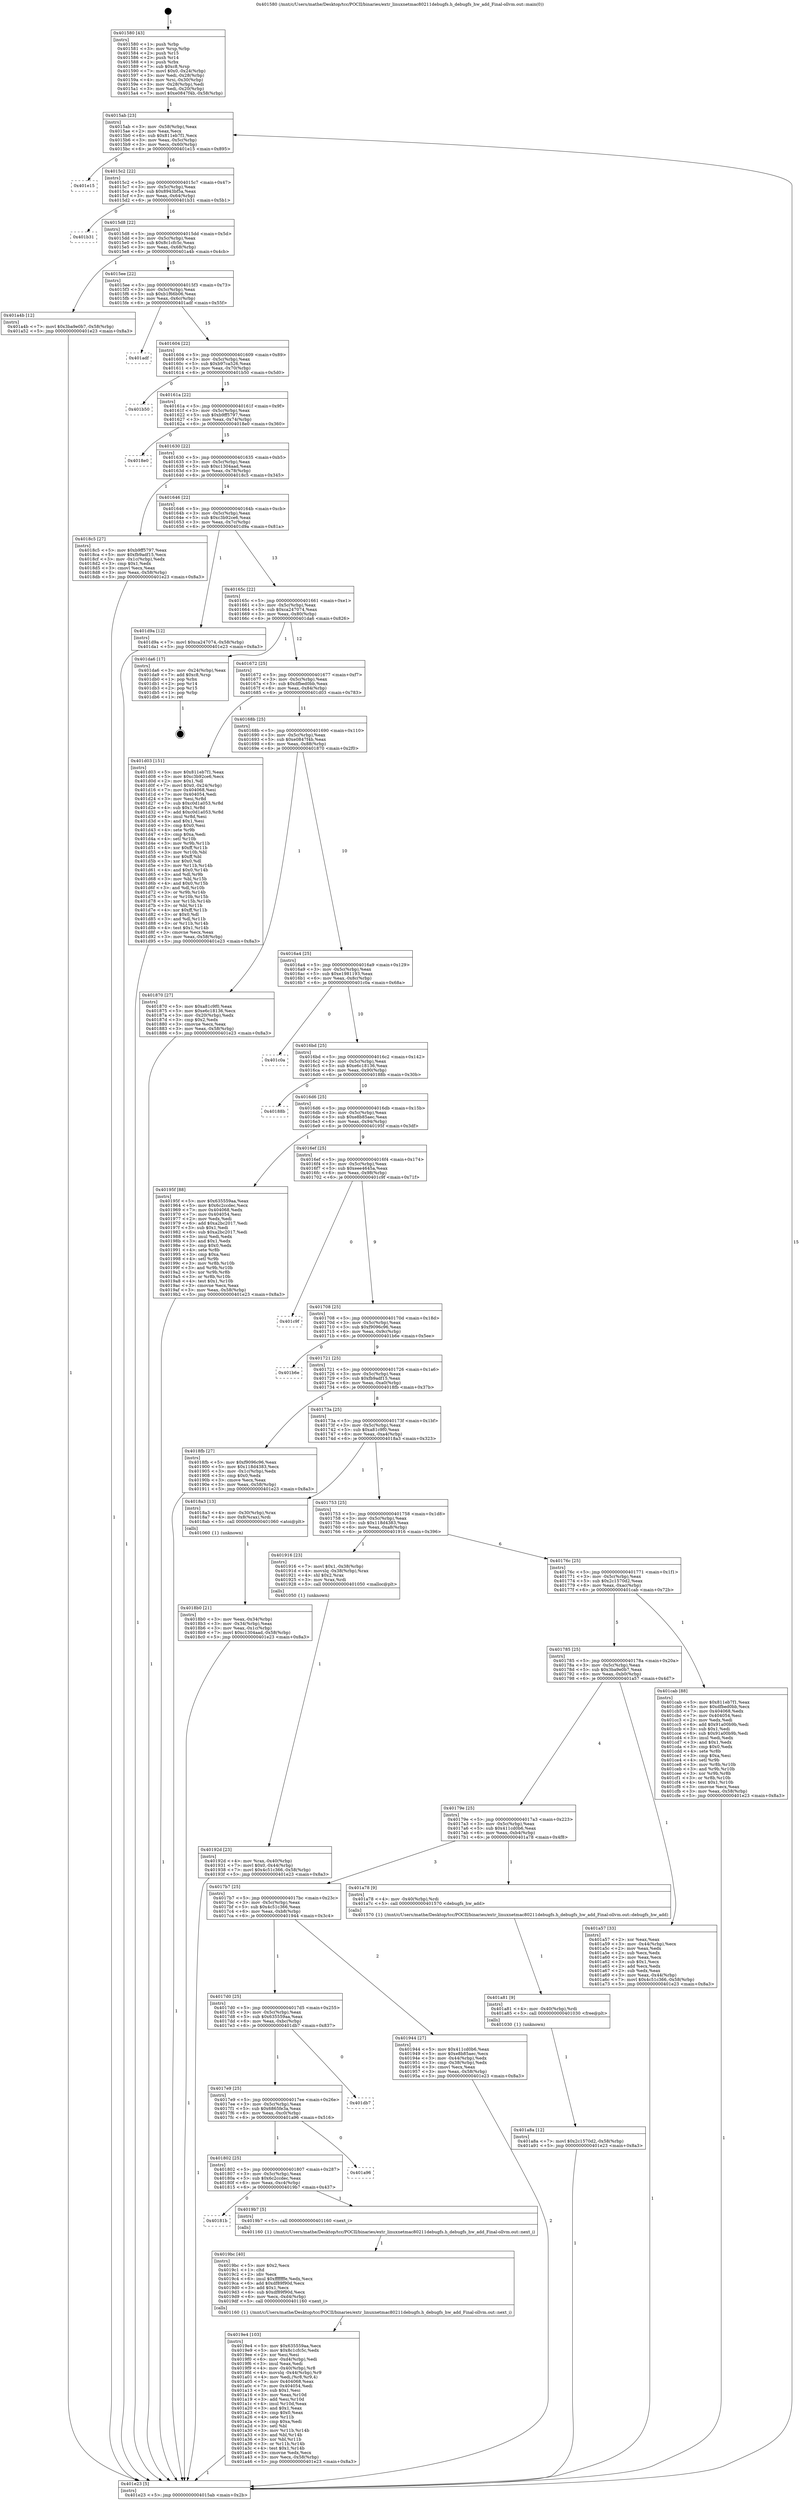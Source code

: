 digraph "0x401580" {
  label = "0x401580 (/mnt/c/Users/mathe/Desktop/tcc/POCII/binaries/extr_linuxnetmac80211debugfs.h_debugfs_hw_add_Final-ollvm.out::main(0))"
  labelloc = "t"
  node[shape=record]

  Entry [label="",width=0.3,height=0.3,shape=circle,fillcolor=black,style=filled]
  "0x4015ab" [label="{
     0x4015ab [23]\l
     | [instrs]\l
     &nbsp;&nbsp;0x4015ab \<+3\>: mov -0x58(%rbp),%eax\l
     &nbsp;&nbsp;0x4015ae \<+2\>: mov %eax,%ecx\l
     &nbsp;&nbsp;0x4015b0 \<+6\>: sub $0x811eb7f1,%ecx\l
     &nbsp;&nbsp;0x4015b6 \<+3\>: mov %eax,-0x5c(%rbp)\l
     &nbsp;&nbsp;0x4015b9 \<+3\>: mov %ecx,-0x60(%rbp)\l
     &nbsp;&nbsp;0x4015bc \<+6\>: je 0000000000401e15 \<main+0x895\>\l
  }"]
  "0x401e15" [label="{
     0x401e15\l
  }", style=dashed]
  "0x4015c2" [label="{
     0x4015c2 [22]\l
     | [instrs]\l
     &nbsp;&nbsp;0x4015c2 \<+5\>: jmp 00000000004015c7 \<main+0x47\>\l
     &nbsp;&nbsp;0x4015c7 \<+3\>: mov -0x5c(%rbp),%eax\l
     &nbsp;&nbsp;0x4015ca \<+5\>: sub $0x8943bf5a,%eax\l
     &nbsp;&nbsp;0x4015cf \<+3\>: mov %eax,-0x64(%rbp)\l
     &nbsp;&nbsp;0x4015d2 \<+6\>: je 0000000000401b31 \<main+0x5b1\>\l
  }"]
  Exit [label="",width=0.3,height=0.3,shape=circle,fillcolor=black,style=filled,peripheries=2]
  "0x401b31" [label="{
     0x401b31\l
  }", style=dashed]
  "0x4015d8" [label="{
     0x4015d8 [22]\l
     | [instrs]\l
     &nbsp;&nbsp;0x4015d8 \<+5\>: jmp 00000000004015dd \<main+0x5d\>\l
     &nbsp;&nbsp;0x4015dd \<+3\>: mov -0x5c(%rbp),%eax\l
     &nbsp;&nbsp;0x4015e0 \<+5\>: sub $0x8c1cfc5c,%eax\l
     &nbsp;&nbsp;0x4015e5 \<+3\>: mov %eax,-0x68(%rbp)\l
     &nbsp;&nbsp;0x4015e8 \<+6\>: je 0000000000401a4b \<main+0x4cb\>\l
  }"]
  "0x401a8a" [label="{
     0x401a8a [12]\l
     | [instrs]\l
     &nbsp;&nbsp;0x401a8a \<+7\>: movl $0x2c1570d2,-0x58(%rbp)\l
     &nbsp;&nbsp;0x401a91 \<+5\>: jmp 0000000000401e23 \<main+0x8a3\>\l
  }"]
  "0x401a4b" [label="{
     0x401a4b [12]\l
     | [instrs]\l
     &nbsp;&nbsp;0x401a4b \<+7\>: movl $0x3ba9e0b7,-0x58(%rbp)\l
     &nbsp;&nbsp;0x401a52 \<+5\>: jmp 0000000000401e23 \<main+0x8a3\>\l
  }"]
  "0x4015ee" [label="{
     0x4015ee [22]\l
     | [instrs]\l
     &nbsp;&nbsp;0x4015ee \<+5\>: jmp 00000000004015f3 \<main+0x73\>\l
     &nbsp;&nbsp;0x4015f3 \<+3\>: mov -0x5c(%rbp),%eax\l
     &nbsp;&nbsp;0x4015f6 \<+5\>: sub $0xb1f66b06,%eax\l
     &nbsp;&nbsp;0x4015fb \<+3\>: mov %eax,-0x6c(%rbp)\l
     &nbsp;&nbsp;0x4015fe \<+6\>: je 0000000000401adf \<main+0x55f\>\l
  }"]
  "0x401a81" [label="{
     0x401a81 [9]\l
     | [instrs]\l
     &nbsp;&nbsp;0x401a81 \<+4\>: mov -0x40(%rbp),%rdi\l
     &nbsp;&nbsp;0x401a85 \<+5\>: call 0000000000401030 \<free@plt\>\l
     | [calls]\l
     &nbsp;&nbsp;0x401030 \{1\} (unknown)\l
  }"]
  "0x401adf" [label="{
     0x401adf\l
  }", style=dashed]
  "0x401604" [label="{
     0x401604 [22]\l
     | [instrs]\l
     &nbsp;&nbsp;0x401604 \<+5\>: jmp 0000000000401609 \<main+0x89\>\l
     &nbsp;&nbsp;0x401609 \<+3\>: mov -0x5c(%rbp),%eax\l
     &nbsp;&nbsp;0x40160c \<+5\>: sub $0xb97ca526,%eax\l
     &nbsp;&nbsp;0x401611 \<+3\>: mov %eax,-0x70(%rbp)\l
     &nbsp;&nbsp;0x401614 \<+6\>: je 0000000000401b50 \<main+0x5d0\>\l
  }"]
  "0x4019e4" [label="{
     0x4019e4 [103]\l
     | [instrs]\l
     &nbsp;&nbsp;0x4019e4 \<+5\>: mov $0x635559aa,%ecx\l
     &nbsp;&nbsp;0x4019e9 \<+5\>: mov $0x8c1cfc5c,%edx\l
     &nbsp;&nbsp;0x4019ee \<+2\>: xor %esi,%esi\l
     &nbsp;&nbsp;0x4019f0 \<+6\>: mov -0xd4(%rbp),%edi\l
     &nbsp;&nbsp;0x4019f6 \<+3\>: imul %eax,%edi\l
     &nbsp;&nbsp;0x4019f9 \<+4\>: mov -0x40(%rbp),%r8\l
     &nbsp;&nbsp;0x4019fd \<+4\>: movslq -0x44(%rbp),%r9\l
     &nbsp;&nbsp;0x401a01 \<+4\>: mov %edi,(%r8,%r9,4)\l
     &nbsp;&nbsp;0x401a05 \<+7\>: mov 0x404068,%eax\l
     &nbsp;&nbsp;0x401a0c \<+7\>: mov 0x404054,%edi\l
     &nbsp;&nbsp;0x401a13 \<+3\>: sub $0x1,%esi\l
     &nbsp;&nbsp;0x401a16 \<+3\>: mov %eax,%r10d\l
     &nbsp;&nbsp;0x401a19 \<+3\>: add %esi,%r10d\l
     &nbsp;&nbsp;0x401a1c \<+4\>: imul %r10d,%eax\l
     &nbsp;&nbsp;0x401a20 \<+3\>: and $0x1,%eax\l
     &nbsp;&nbsp;0x401a23 \<+3\>: cmp $0x0,%eax\l
     &nbsp;&nbsp;0x401a26 \<+4\>: sete %r11b\l
     &nbsp;&nbsp;0x401a2a \<+3\>: cmp $0xa,%edi\l
     &nbsp;&nbsp;0x401a2d \<+3\>: setl %bl\l
     &nbsp;&nbsp;0x401a30 \<+3\>: mov %r11b,%r14b\l
     &nbsp;&nbsp;0x401a33 \<+3\>: and %bl,%r14b\l
     &nbsp;&nbsp;0x401a36 \<+3\>: xor %bl,%r11b\l
     &nbsp;&nbsp;0x401a39 \<+3\>: or %r11b,%r14b\l
     &nbsp;&nbsp;0x401a3c \<+4\>: test $0x1,%r14b\l
     &nbsp;&nbsp;0x401a40 \<+3\>: cmovne %edx,%ecx\l
     &nbsp;&nbsp;0x401a43 \<+3\>: mov %ecx,-0x58(%rbp)\l
     &nbsp;&nbsp;0x401a46 \<+5\>: jmp 0000000000401e23 \<main+0x8a3\>\l
  }"]
  "0x401b50" [label="{
     0x401b50\l
  }", style=dashed]
  "0x40161a" [label="{
     0x40161a [22]\l
     | [instrs]\l
     &nbsp;&nbsp;0x40161a \<+5\>: jmp 000000000040161f \<main+0x9f\>\l
     &nbsp;&nbsp;0x40161f \<+3\>: mov -0x5c(%rbp),%eax\l
     &nbsp;&nbsp;0x401622 \<+5\>: sub $0xb9ff5797,%eax\l
     &nbsp;&nbsp;0x401627 \<+3\>: mov %eax,-0x74(%rbp)\l
     &nbsp;&nbsp;0x40162a \<+6\>: je 00000000004018e0 \<main+0x360\>\l
  }"]
  "0x4019bc" [label="{
     0x4019bc [40]\l
     | [instrs]\l
     &nbsp;&nbsp;0x4019bc \<+5\>: mov $0x2,%ecx\l
     &nbsp;&nbsp;0x4019c1 \<+1\>: cltd\l
     &nbsp;&nbsp;0x4019c2 \<+2\>: idiv %ecx\l
     &nbsp;&nbsp;0x4019c4 \<+6\>: imul $0xfffffffe,%edx,%ecx\l
     &nbsp;&nbsp;0x4019ca \<+6\>: add $0xdf89f90d,%ecx\l
     &nbsp;&nbsp;0x4019d0 \<+3\>: add $0x1,%ecx\l
     &nbsp;&nbsp;0x4019d3 \<+6\>: sub $0xdf89f90d,%ecx\l
     &nbsp;&nbsp;0x4019d9 \<+6\>: mov %ecx,-0xd4(%rbp)\l
     &nbsp;&nbsp;0x4019df \<+5\>: call 0000000000401160 \<next_i\>\l
     | [calls]\l
     &nbsp;&nbsp;0x401160 \{1\} (/mnt/c/Users/mathe/Desktop/tcc/POCII/binaries/extr_linuxnetmac80211debugfs.h_debugfs_hw_add_Final-ollvm.out::next_i)\l
  }"]
  "0x4018e0" [label="{
     0x4018e0\l
  }", style=dashed]
  "0x401630" [label="{
     0x401630 [22]\l
     | [instrs]\l
     &nbsp;&nbsp;0x401630 \<+5\>: jmp 0000000000401635 \<main+0xb5\>\l
     &nbsp;&nbsp;0x401635 \<+3\>: mov -0x5c(%rbp),%eax\l
     &nbsp;&nbsp;0x401638 \<+5\>: sub $0xc1304aad,%eax\l
     &nbsp;&nbsp;0x40163d \<+3\>: mov %eax,-0x78(%rbp)\l
     &nbsp;&nbsp;0x401640 \<+6\>: je 00000000004018c5 \<main+0x345\>\l
  }"]
  "0x40181b" [label="{
     0x40181b\l
  }", style=dashed]
  "0x4018c5" [label="{
     0x4018c5 [27]\l
     | [instrs]\l
     &nbsp;&nbsp;0x4018c5 \<+5\>: mov $0xb9ff5797,%eax\l
     &nbsp;&nbsp;0x4018ca \<+5\>: mov $0xfb9adf15,%ecx\l
     &nbsp;&nbsp;0x4018cf \<+3\>: mov -0x1c(%rbp),%edx\l
     &nbsp;&nbsp;0x4018d2 \<+3\>: cmp $0x1,%edx\l
     &nbsp;&nbsp;0x4018d5 \<+3\>: cmovl %ecx,%eax\l
     &nbsp;&nbsp;0x4018d8 \<+3\>: mov %eax,-0x58(%rbp)\l
     &nbsp;&nbsp;0x4018db \<+5\>: jmp 0000000000401e23 \<main+0x8a3\>\l
  }"]
  "0x401646" [label="{
     0x401646 [22]\l
     | [instrs]\l
     &nbsp;&nbsp;0x401646 \<+5\>: jmp 000000000040164b \<main+0xcb\>\l
     &nbsp;&nbsp;0x40164b \<+3\>: mov -0x5c(%rbp),%eax\l
     &nbsp;&nbsp;0x40164e \<+5\>: sub $0xc3b92ce6,%eax\l
     &nbsp;&nbsp;0x401653 \<+3\>: mov %eax,-0x7c(%rbp)\l
     &nbsp;&nbsp;0x401656 \<+6\>: je 0000000000401d9a \<main+0x81a\>\l
  }"]
  "0x4019b7" [label="{
     0x4019b7 [5]\l
     | [instrs]\l
     &nbsp;&nbsp;0x4019b7 \<+5\>: call 0000000000401160 \<next_i\>\l
     | [calls]\l
     &nbsp;&nbsp;0x401160 \{1\} (/mnt/c/Users/mathe/Desktop/tcc/POCII/binaries/extr_linuxnetmac80211debugfs.h_debugfs_hw_add_Final-ollvm.out::next_i)\l
  }"]
  "0x401d9a" [label="{
     0x401d9a [12]\l
     | [instrs]\l
     &nbsp;&nbsp;0x401d9a \<+7\>: movl $0xca247074,-0x58(%rbp)\l
     &nbsp;&nbsp;0x401da1 \<+5\>: jmp 0000000000401e23 \<main+0x8a3\>\l
  }"]
  "0x40165c" [label="{
     0x40165c [22]\l
     | [instrs]\l
     &nbsp;&nbsp;0x40165c \<+5\>: jmp 0000000000401661 \<main+0xe1\>\l
     &nbsp;&nbsp;0x401661 \<+3\>: mov -0x5c(%rbp),%eax\l
     &nbsp;&nbsp;0x401664 \<+5\>: sub $0xca247074,%eax\l
     &nbsp;&nbsp;0x401669 \<+3\>: mov %eax,-0x80(%rbp)\l
     &nbsp;&nbsp;0x40166c \<+6\>: je 0000000000401da6 \<main+0x826\>\l
  }"]
  "0x401802" [label="{
     0x401802 [25]\l
     | [instrs]\l
     &nbsp;&nbsp;0x401802 \<+5\>: jmp 0000000000401807 \<main+0x287\>\l
     &nbsp;&nbsp;0x401807 \<+3\>: mov -0x5c(%rbp),%eax\l
     &nbsp;&nbsp;0x40180a \<+5\>: sub $0x6c2ccdec,%eax\l
     &nbsp;&nbsp;0x40180f \<+6\>: mov %eax,-0xc4(%rbp)\l
     &nbsp;&nbsp;0x401815 \<+6\>: je 00000000004019b7 \<main+0x437\>\l
  }"]
  "0x401da6" [label="{
     0x401da6 [17]\l
     | [instrs]\l
     &nbsp;&nbsp;0x401da6 \<+3\>: mov -0x24(%rbp),%eax\l
     &nbsp;&nbsp;0x401da9 \<+7\>: add $0xc8,%rsp\l
     &nbsp;&nbsp;0x401db0 \<+1\>: pop %rbx\l
     &nbsp;&nbsp;0x401db1 \<+2\>: pop %r14\l
     &nbsp;&nbsp;0x401db3 \<+2\>: pop %r15\l
     &nbsp;&nbsp;0x401db5 \<+1\>: pop %rbp\l
     &nbsp;&nbsp;0x401db6 \<+1\>: ret\l
  }"]
  "0x401672" [label="{
     0x401672 [25]\l
     | [instrs]\l
     &nbsp;&nbsp;0x401672 \<+5\>: jmp 0000000000401677 \<main+0xf7\>\l
     &nbsp;&nbsp;0x401677 \<+3\>: mov -0x5c(%rbp),%eax\l
     &nbsp;&nbsp;0x40167a \<+5\>: sub $0xdfbed0bb,%eax\l
     &nbsp;&nbsp;0x40167f \<+6\>: mov %eax,-0x84(%rbp)\l
     &nbsp;&nbsp;0x401685 \<+6\>: je 0000000000401d03 \<main+0x783\>\l
  }"]
  "0x401a96" [label="{
     0x401a96\l
  }", style=dashed]
  "0x401d03" [label="{
     0x401d03 [151]\l
     | [instrs]\l
     &nbsp;&nbsp;0x401d03 \<+5\>: mov $0x811eb7f1,%eax\l
     &nbsp;&nbsp;0x401d08 \<+5\>: mov $0xc3b92ce6,%ecx\l
     &nbsp;&nbsp;0x401d0d \<+2\>: mov $0x1,%dl\l
     &nbsp;&nbsp;0x401d0f \<+7\>: movl $0x0,-0x24(%rbp)\l
     &nbsp;&nbsp;0x401d16 \<+7\>: mov 0x404068,%esi\l
     &nbsp;&nbsp;0x401d1d \<+7\>: mov 0x404054,%edi\l
     &nbsp;&nbsp;0x401d24 \<+3\>: mov %esi,%r8d\l
     &nbsp;&nbsp;0x401d27 \<+7\>: sub $0xc0d1a053,%r8d\l
     &nbsp;&nbsp;0x401d2e \<+4\>: sub $0x1,%r8d\l
     &nbsp;&nbsp;0x401d32 \<+7\>: add $0xc0d1a053,%r8d\l
     &nbsp;&nbsp;0x401d39 \<+4\>: imul %r8d,%esi\l
     &nbsp;&nbsp;0x401d3d \<+3\>: and $0x1,%esi\l
     &nbsp;&nbsp;0x401d40 \<+3\>: cmp $0x0,%esi\l
     &nbsp;&nbsp;0x401d43 \<+4\>: sete %r9b\l
     &nbsp;&nbsp;0x401d47 \<+3\>: cmp $0xa,%edi\l
     &nbsp;&nbsp;0x401d4a \<+4\>: setl %r10b\l
     &nbsp;&nbsp;0x401d4e \<+3\>: mov %r9b,%r11b\l
     &nbsp;&nbsp;0x401d51 \<+4\>: xor $0xff,%r11b\l
     &nbsp;&nbsp;0x401d55 \<+3\>: mov %r10b,%bl\l
     &nbsp;&nbsp;0x401d58 \<+3\>: xor $0xff,%bl\l
     &nbsp;&nbsp;0x401d5b \<+3\>: xor $0x0,%dl\l
     &nbsp;&nbsp;0x401d5e \<+3\>: mov %r11b,%r14b\l
     &nbsp;&nbsp;0x401d61 \<+4\>: and $0x0,%r14b\l
     &nbsp;&nbsp;0x401d65 \<+3\>: and %dl,%r9b\l
     &nbsp;&nbsp;0x401d68 \<+3\>: mov %bl,%r15b\l
     &nbsp;&nbsp;0x401d6b \<+4\>: and $0x0,%r15b\l
     &nbsp;&nbsp;0x401d6f \<+3\>: and %dl,%r10b\l
     &nbsp;&nbsp;0x401d72 \<+3\>: or %r9b,%r14b\l
     &nbsp;&nbsp;0x401d75 \<+3\>: or %r10b,%r15b\l
     &nbsp;&nbsp;0x401d78 \<+3\>: xor %r15b,%r14b\l
     &nbsp;&nbsp;0x401d7b \<+3\>: or %bl,%r11b\l
     &nbsp;&nbsp;0x401d7e \<+4\>: xor $0xff,%r11b\l
     &nbsp;&nbsp;0x401d82 \<+3\>: or $0x0,%dl\l
     &nbsp;&nbsp;0x401d85 \<+3\>: and %dl,%r11b\l
     &nbsp;&nbsp;0x401d88 \<+3\>: or %r11b,%r14b\l
     &nbsp;&nbsp;0x401d8b \<+4\>: test $0x1,%r14b\l
     &nbsp;&nbsp;0x401d8f \<+3\>: cmovne %ecx,%eax\l
     &nbsp;&nbsp;0x401d92 \<+3\>: mov %eax,-0x58(%rbp)\l
     &nbsp;&nbsp;0x401d95 \<+5\>: jmp 0000000000401e23 \<main+0x8a3\>\l
  }"]
  "0x40168b" [label="{
     0x40168b [25]\l
     | [instrs]\l
     &nbsp;&nbsp;0x40168b \<+5\>: jmp 0000000000401690 \<main+0x110\>\l
     &nbsp;&nbsp;0x401690 \<+3\>: mov -0x5c(%rbp),%eax\l
     &nbsp;&nbsp;0x401693 \<+5\>: sub $0xe0847f4b,%eax\l
     &nbsp;&nbsp;0x401698 \<+6\>: mov %eax,-0x88(%rbp)\l
     &nbsp;&nbsp;0x40169e \<+6\>: je 0000000000401870 \<main+0x2f0\>\l
  }"]
  "0x4017e9" [label="{
     0x4017e9 [25]\l
     | [instrs]\l
     &nbsp;&nbsp;0x4017e9 \<+5\>: jmp 00000000004017ee \<main+0x26e\>\l
     &nbsp;&nbsp;0x4017ee \<+3\>: mov -0x5c(%rbp),%eax\l
     &nbsp;&nbsp;0x4017f1 \<+5\>: sub $0x6865fe3a,%eax\l
     &nbsp;&nbsp;0x4017f6 \<+6\>: mov %eax,-0xc0(%rbp)\l
     &nbsp;&nbsp;0x4017fc \<+6\>: je 0000000000401a96 \<main+0x516\>\l
  }"]
  "0x401870" [label="{
     0x401870 [27]\l
     | [instrs]\l
     &nbsp;&nbsp;0x401870 \<+5\>: mov $0xa81c9f0,%eax\l
     &nbsp;&nbsp;0x401875 \<+5\>: mov $0xe6c18136,%ecx\l
     &nbsp;&nbsp;0x40187a \<+3\>: mov -0x20(%rbp),%edx\l
     &nbsp;&nbsp;0x40187d \<+3\>: cmp $0x2,%edx\l
     &nbsp;&nbsp;0x401880 \<+3\>: cmovne %ecx,%eax\l
     &nbsp;&nbsp;0x401883 \<+3\>: mov %eax,-0x58(%rbp)\l
     &nbsp;&nbsp;0x401886 \<+5\>: jmp 0000000000401e23 \<main+0x8a3\>\l
  }"]
  "0x4016a4" [label="{
     0x4016a4 [25]\l
     | [instrs]\l
     &nbsp;&nbsp;0x4016a4 \<+5\>: jmp 00000000004016a9 \<main+0x129\>\l
     &nbsp;&nbsp;0x4016a9 \<+3\>: mov -0x5c(%rbp),%eax\l
     &nbsp;&nbsp;0x4016ac \<+5\>: sub $0xe1981193,%eax\l
     &nbsp;&nbsp;0x4016b1 \<+6\>: mov %eax,-0x8c(%rbp)\l
     &nbsp;&nbsp;0x4016b7 \<+6\>: je 0000000000401c0a \<main+0x68a\>\l
  }"]
  "0x401e23" [label="{
     0x401e23 [5]\l
     | [instrs]\l
     &nbsp;&nbsp;0x401e23 \<+5\>: jmp 00000000004015ab \<main+0x2b\>\l
  }"]
  "0x401580" [label="{
     0x401580 [43]\l
     | [instrs]\l
     &nbsp;&nbsp;0x401580 \<+1\>: push %rbp\l
     &nbsp;&nbsp;0x401581 \<+3\>: mov %rsp,%rbp\l
     &nbsp;&nbsp;0x401584 \<+2\>: push %r15\l
     &nbsp;&nbsp;0x401586 \<+2\>: push %r14\l
     &nbsp;&nbsp;0x401588 \<+1\>: push %rbx\l
     &nbsp;&nbsp;0x401589 \<+7\>: sub $0xc8,%rsp\l
     &nbsp;&nbsp;0x401590 \<+7\>: movl $0x0,-0x24(%rbp)\l
     &nbsp;&nbsp;0x401597 \<+3\>: mov %edi,-0x28(%rbp)\l
     &nbsp;&nbsp;0x40159a \<+4\>: mov %rsi,-0x30(%rbp)\l
     &nbsp;&nbsp;0x40159e \<+3\>: mov -0x28(%rbp),%edi\l
     &nbsp;&nbsp;0x4015a1 \<+3\>: mov %edi,-0x20(%rbp)\l
     &nbsp;&nbsp;0x4015a4 \<+7\>: movl $0xe0847f4b,-0x58(%rbp)\l
  }"]
  "0x401db7" [label="{
     0x401db7\l
  }", style=dashed]
  "0x401c0a" [label="{
     0x401c0a\l
  }", style=dashed]
  "0x4016bd" [label="{
     0x4016bd [25]\l
     | [instrs]\l
     &nbsp;&nbsp;0x4016bd \<+5\>: jmp 00000000004016c2 \<main+0x142\>\l
     &nbsp;&nbsp;0x4016c2 \<+3\>: mov -0x5c(%rbp),%eax\l
     &nbsp;&nbsp;0x4016c5 \<+5\>: sub $0xe6c18136,%eax\l
     &nbsp;&nbsp;0x4016ca \<+6\>: mov %eax,-0x90(%rbp)\l
     &nbsp;&nbsp;0x4016d0 \<+6\>: je 000000000040188b \<main+0x30b\>\l
  }"]
  "0x4017d0" [label="{
     0x4017d0 [25]\l
     | [instrs]\l
     &nbsp;&nbsp;0x4017d0 \<+5\>: jmp 00000000004017d5 \<main+0x255\>\l
     &nbsp;&nbsp;0x4017d5 \<+3\>: mov -0x5c(%rbp),%eax\l
     &nbsp;&nbsp;0x4017d8 \<+5\>: sub $0x635559aa,%eax\l
     &nbsp;&nbsp;0x4017dd \<+6\>: mov %eax,-0xbc(%rbp)\l
     &nbsp;&nbsp;0x4017e3 \<+6\>: je 0000000000401db7 \<main+0x837\>\l
  }"]
  "0x40188b" [label="{
     0x40188b\l
  }", style=dashed]
  "0x4016d6" [label="{
     0x4016d6 [25]\l
     | [instrs]\l
     &nbsp;&nbsp;0x4016d6 \<+5\>: jmp 00000000004016db \<main+0x15b\>\l
     &nbsp;&nbsp;0x4016db \<+3\>: mov -0x5c(%rbp),%eax\l
     &nbsp;&nbsp;0x4016de \<+5\>: sub $0xe8b85aec,%eax\l
     &nbsp;&nbsp;0x4016e3 \<+6\>: mov %eax,-0x94(%rbp)\l
     &nbsp;&nbsp;0x4016e9 \<+6\>: je 000000000040195f \<main+0x3df\>\l
  }"]
  "0x401944" [label="{
     0x401944 [27]\l
     | [instrs]\l
     &nbsp;&nbsp;0x401944 \<+5\>: mov $0x411cd0b6,%eax\l
     &nbsp;&nbsp;0x401949 \<+5\>: mov $0xe8b85aec,%ecx\l
     &nbsp;&nbsp;0x40194e \<+3\>: mov -0x44(%rbp),%edx\l
     &nbsp;&nbsp;0x401951 \<+3\>: cmp -0x38(%rbp),%edx\l
     &nbsp;&nbsp;0x401954 \<+3\>: cmovl %ecx,%eax\l
     &nbsp;&nbsp;0x401957 \<+3\>: mov %eax,-0x58(%rbp)\l
     &nbsp;&nbsp;0x40195a \<+5\>: jmp 0000000000401e23 \<main+0x8a3\>\l
  }"]
  "0x40195f" [label="{
     0x40195f [88]\l
     | [instrs]\l
     &nbsp;&nbsp;0x40195f \<+5\>: mov $0x635559aa,%eax\l
     &nbsp;&nbsp;0x401964 \<+5\>: mov $0x6c2ccdec,%ecx\l
     &nbsp;&nbsp;0x401969 \<+7\>: mov 0x404068,%edx\l
     &nbsp;&nbsp;0x401970 \<+7\>: mov 0x404054,%esi\l
     &nbsp;&nbsp;0x401977 \<+2\>: mov %edx,%edi\l
     &nbsp;&nbsp;0x401979 \<+6\>: add $0xa2bc2017,%edi\l
     &nbsp;&nbsp;0x40197f \<+3\>: sub $0x1,%edi\l
     &nbsp;&nbsp;0x401982 \<+6\>: sub $0xa2bc2017,%edi\l
     &nbsp;&nbsp;0x401988 \<+3\>: imul %edi,%edx\l
     &nbsp;&nbsp;0x40198b \<+3\>: and $0x1,%edx\l
     &nbsp;&nbsp;0x40198e \<+3\>: cmp $0x0,%edx\l
     &nbsp;&nbsp;0x401991 \<+4\>: sete %r8b\l
     &nbsp;&nbsp;0x401995 \<+3\>: cmp $0xa,%esi\l
     &nbsp;&nbsp;0x401998 \<+4\>: setl %r9b\l
     &nbsp;&nbsp;0x40199c \<+3\>: mov %r8b,%r10b\l
     &nbsp;&nbsp;0x40199f \<+3\>: and %r9b,%r10b\l
     &nbsp;&nbsp;0x4019a2 \<+3\>: xor %r9b,%r8b\l
     &nbsp;&nbsp;0x4019a5 \<+3\>: or %r8b,%r10b\l
     &nbsp;&nbsp;0x4019a8 \<+4\>: test $0x1,%r10b\l
     &nbsp;&nbsp;0x4019ac \<+3\>: cmovne %ecx,%eax\l
     &nbsp;&nbsp;0x4019af \<+3\>: mov %eax,-0x58(%rbp)\l
     &nbsp;&nbsp;0x4019b2 \<+5\>: jmp 0000000000401e23 \<main+0x8a3\>\l
  }"]
  "0x4016ef" [label="{
     0x4016ef [25]\l
     | [instrs]\l
     &nbsp;&nbsp;0x4016ef \<+5\>: jmp 00000000004016f4 \<main+0x174\>\l
     &nbsp;&nbsp;0x4016f4 \<+3\>: mov -0x5c(%rbp),%eax\l
     &nbsp;&nbsp;0x4016f7 \<+5\>: sub $0xeee4645a,%eax\l
     &nbsp;&nbsp;0x4016fc \<+6\>: mov %eax,-0x98(%rbp)\l
     &nbsp;&nbsp;0x401702 \<+6\>: je 0000000000401c9f \<main+0x71f\>\l
  }"]
  "0x4017b7" [label="{
     0x4017b7 [25]\l
     | [instrs]\l
     &nbsp;&nbsp;0x4017b7 \<+5\>: jmp 00000000004017bc \<main+0x23c\>\l
     &nbsp;&nbsp;0x4017bc \<+3\>: mov -0x5c(%rbp),%eax\l
     &nbsp;&nbsp;0x4017bf \<+5\>: sub $0x4c51c366,%eax\l
     &nbsp;&nbsp;0x4017c4 \<+6\>: mov %eax,-0xb8(%rbp)\l
     &nbsp;&nbsp;0x4017ca \<+6\>: je 0000000000401944 \<main+0x3c4\>\l
  }"]
  "0x401c9f" [label="{
     0x401c9f\l
  }", style=dashed]
  "0x401708" [label="{
     0x401708 [25]\l
     | [instrs]\l
     &nbsp;&nbsp;0x401708 \<+5\>: jmp 000000000040170d \<main+0x18d\>\l
     &nbsp;&nbsp;0x40170d \<+3\>: mov -0x5c(%rbp),%eax\l
     &nbsp;&nbsp;0x401710 \<+5\>: sub $0xf9096c96,%eax\l
     &nbsp;&nbsp;0x401715 \<+6\>: mov %eax,-0x9c(%rbp)\l
     &nbsp;&nbsp;0x40171b \<+6\>: je 0000000000401b6e \<main+0x5ee\>\l
  }"]
  "0x401a78" [label="{
     0x401a78 [9]\l
     | [instrs]\l
     &nbsp;&nbsp;0x401a78 \<+4\>: mov -0x40(%rbp),%rdi\l
     &nbsp;&nbsp;0x401a7c \<+5\>: call 0000000000401570 \<debugfs_hw_add\>\l
     | [calls]\l
     &nbsp;&nbsp;0x401570 \{1\} (/mnt/c/Users/mathe/Desktop/tcc/POCII/binaries/extr_linuxnetmac80211debugfs.h_debugfs_hw_add_Final-ollvm.out::debugfs_hw_add)\l
  }"]
  "0x401b6e" [label="{
     0x401b6e\l
  }", style=dashed]
  "0x401721" [label="{
     0x401721 [25]\l
     | [instrs]\l
     &nbsp;&nbsp;0x401721 \<+5\>: jmp 0000000000401726 \<main+0x1a6\>\l
     &nbsp;&nbsp;0x401726 \<+3\>: mov -0x5c(%rbp),%eax\l
     &nbsp;&nbsp;0x401729 \<+5\>: sub $0xfb9adf15,%eax\l
     &nbsp;&nbsp;0x40172e \<+6\>: mov %eax,-0xa0(%rbp)\l
     &nbsp;&nbsp;0x401734 \<+6\>: je 00000000004018fb \<main+0x37b\>\l
  }"]
  "0x40179e" [label="{
     0x40179e [25]\l
     | [instrs]\l
     &nbsp;&nbsp;0x40179e \<+5\>: jmp 00000000004017a3 \<main+0x223\>\l
     &nbsp;&nbsp;0x4017a3 \<+3\>: mov -0x5c(%rbp),%eax\l
     &nbsp;&nbsp;0x4017a6 \<+5\>: sub $0x411cd0b6,%eax\l
     &nbsp;&nbsp;0x4017ab \<+6\>: mov %eax,-0xb4(%rbp)\l
     &nbsp;&nbsp;0x4017b1 \<+6\>: je 0000000000401a78 \<main+0x4f8\>\l
  }"]
  "0x4018fb" [label="{
     0x4018fb [27]\l
     | [instrs]\l
     &nbsp;&nbsp;0x4018fb \<+5\>: mov $0xf9096c96,%eax\l
     &nbsp;&nbsp;0x401900 \<+5\>: mov $0x118d4383,%ecx\l
     &nbsp;&nbsp;0x401905 \<+3\>: mov -0x1c(%rbp),%edx\l
     &nbsp;&nbsp;0x401908 \<+3\>: cmp $0x0,%edx\l
     &nbsp;&nbsp;0x40190b \<+3\>: cmove %ecx,%eax\l
     &nbsp;&nbsp;0x40190e \<+3\>: mov %eax,-0x58(%rbp)\l
     &nbsp;&nbsp;0x401911 \<+5\>: jmp 0000000000401e23 \<main+0x8a3\>\l
  }"]
  "0x40173a" [label="{
     0x40173a [25]\l
     | [instrs]\l
     &nbsp;&nbsp;0x40173a \<+5\>: jmp 000000000040173f \<main+0x1bf\>\l
     &nbsp;&nbsp;0x40173f \<+3\>: mov -0x5c(%rbp),%eax\l
     &nbsp;&nbsp;0x401742 \<+5\>: sub $0xa81c9f0,%eax\l
     &nbsp;&nbsp;0x401747 \<+6\>: mov %eax,-0xa4(%rbp)\l
     &nbsp;&nbsp;0x40174d \<+6\>: je 00000000004018a3 \<main+0x323\>\l
  }"]
  "0x401a57" [label="{
     0x401a57 [33]\l
     | [instrs]\l
     &nbsp;&nbsp;0x401a57 \<+2\>: xor %eax,%eax\l
     &nbsp;&nbsp;0x401a59 \<+3\>: mov -0x44(%rbp),%ecx\l
     &nbsp;&nbsp;0x401a5c \<+2\>: mov %eax,%edx\l
     &nbsp;&nbsp;0x401a5e \<+2\>: sub %ecx,%edx\l
     &nbsp;&nbsp;0x401a60 \<+2\>: mov %eax,%ecx\l
     &nbsp;&nbsp;0x401a62 \<+3\>: sub $0x1,%ecx\l
     &nbsp;&nbsp;0x401a65 \<+2\>: add %ecx,%edx\l
     &nbsp;&nbsp;0x401a67 \<+2\>: sub %edx,%eax\l
     &nbsp;&nbsp;0x401a69 \<+3\>: mov %eax,-0x44(%rbp)\l
     &nbsp;&nbsp;0x401a6c \<+7\>: movl $0x4c51c366,-0x58(%rbp)\l
     &nbsp;&nbsp;0x401a73 \<+5\>: jmp 0000000000401e23 \<main+0x8a3\>\l
  }"]
  "0x4018a3" [label="{
     0x4018a3 [13]\l
     | [instrs]\l
     &nbsp;&nbsp;0x4018a3 \<+4\>: mov -0x30(%rbp),%rax\l
     &nbsp;&nbsp;0x4018a7 \<+4\>: mov 0x8(%rax),%rdi\l
     &nbsp;&nbsp;0x4018ab \<+5\>: call 0000000000401060 \<atoi@plt\>\l
     | [calls]\l
     &nbsp;&nbsp;0x401060 \{1\} (unknown)\l
  }"]
  "0x401753" [label="{
     0x401753 [25]\l
     | [instrs]\l
     &nbsp;&nbsp;0x401753 \<+5\>: jmp 0000000000401758 \<main+0x1d8\>\l
     &nbsp;&nbsp;0x401758 \<+3\>: mov -0x5c(%rbp),%eax\l
     &nbsp;&nbsp;0x40175b \<+5\>: sub $0x118d4383,%eax\l
     &nbsp;&nbsp;0x401760 \<+6\>: mov %eax,-0xa8(%rbp)\l
     &nbsp;&nbsp;0x401766 \<+6\>: je 0000000000401916 \<main+0x396\>\l
  }"]
  "0x4018b0" [label="{
     0x4018b0 [21]\l
     | [instrs]\l
     &nbsp;&nbsp;0x4018b0 \<+3\>: mov %eax,-0x34(%rbp)\l
     &nbsp;&nbsp;0x4018b3 \<+3\>: mov -0x34(%rbp),%eax\l
     &nbsp;&nbsp;0x4018b6 \<+3\>: mov %eax,-0x1c(%rbp)\l
     &nbsp;&nbsp;0x4018b9 \<+7\>: movl $0xc1304aad,-0x58(%rbp)\l
     &nbsp;&nbsp;0x4018c0 \<+5\>: jmp 0000000000401e23 \<main+0x8a3\>\l
  }"]
  "0x401785" [label="{
     0x401785 [25]\l
     | [instrs]\l
     &nbsp;&nbsp;0x401785 \<+5\>: jmp 000000000040178a \<main+0x20a\>\l
     &nbsp;&nbsp;0x40178a \<+3\>: mov -0x5c(%rbp),%eax\l
     &nbsp;&nbsp;0x40178d \<+5\>: sub $0x3ba9e0b7,%eax\l
     &nbsp;&nbsp;0x401792 \<+6\>: mov %eax,-0xb0(%rbp)\l
     &nbsp;&nbsp;0x401798 \<+6\>: je 0000000000401a57 \<main+0x4d7\>\l
  }"]
  "0x401916" [label="{
     0x401916 [23]\l
     | [instrs]\l
     &nbsp;&nbsp;0x401916 \<+7\>: movl $0x1,-0x38(%rbp)\l
     &nbsp;&nbsp;0x40191d \<+4\>: movslq -0x38(%rbp),%rax\l
     &nbsp;&nbsp;0x401921 \<+4\>: shl $0x2,%rax\l
     &nbsp;&nbsp;0x401925 \<+3\>: mov %rax,%rdi\l
     &nbsp;&nbsp;0x401928 \<+5\>: call 0000000000401050 \<malloc@plt\>\l
     | [calls]\l
     &nbsp;&nbsp;0x401050 \{1\} (unknown)\l
  }"]
  "0x40176c" [label="{
     0x40176c [25]\l
     | [instrs]\l
     &nbsp;&nbsp;0x40176c \<+5\>: jmp 0000000000401771 \<main+0x1f1\>\l
     &nbsp;&nbsp;0x401771 \<+3\>: mov -0x5c(%rbp),%eax\l
     &nbsp;&nbsp;0x401774 \<+5\>: sub $0x2c1570d2,%eax\l
     &nbsp;&nbsp;0x401779 \<+6\>: mov %eax,-0xac(%rbp)\l
     &nbsp;&nbsp;0x40177f \<+6\>: je 0000000000401cab \<main+0x72b\>\l
  }"]
  "0x40192d" [label="{
     0x40192d [23]\l
     | [instrs]\l
     &nbsp;&nbsp;0x40192d \<+4\>: mov %rax,-0x40(%rbp)\l
     &nbsp;&nbsp;0x401931 \<+7\>: movl $0x0,-0x44(%rbp)\l
     &nbsp;&nbsp;0x401938 \<+7\>: movl $0x4c51c366,-0x58(%rbp)\l
     &nbsp;&nbsp;0x40193f \<+5\>: jmp 0000000000401e23 \<main+0x8a3\>\l
  }"]
  "0x401cab" [label="{
     0x401cab [88]\l
     | [instrs]\l
     &nbsp;&nbsp;0x401cab \<+5\>: mov $0x811eb7f1,%eax\l
     &nbsp;&nbsp;0x401cb0 \<+5\>: mov $0xdfbed0bb,%ecx\l
     &nbsp;&nbsp;0x401cb5 \<+7\>: mov 0x404068,%edx\l
     &nbsp;&nbsp;0x401cbc \<+7\>: mov 0x404054,%esi\l
     &nbsp;&nbsp;0x401cc3 \<+2\>: mov %edx,%edi\l
     &nbsp;&nbsp;0x401cc5 \<+6\>: add $0x91a00b9b,%edi\l
     &nbsp;&nbsp;0x401ccb \<+3\>: sub $0x1,%edi\l
     &nbsp;&nbsp;0x401cce \<+6\>: sub $0x91a00b9b,%edi\l
     &nbsp;&nbsp;0x401cd4 \<+3\>: imul %edi,%edx\l
     &nbsp;&nbsp;0x401cd7 \<+3\>: and $0x1,%edx\l
     &nbsp;&nbsp;0x401cda \<+3\>: cmp $0x0,%edx\l
     &nbsp;&nbsp;0x401cdd \<+4\>: sete %r8b\l
     &nbsp;&nbsp;0x401ce1 \<+3\>: cmp $0xa,%esi\l
     &nbsp;&nbsp;0x401ce4 \<+4\>: setl %r9b\l
     &nbsp;&nbsp;0x401ce8 \<+3\>: mov %r8b,%r10b\l
     &nbsp;&nbsp;0x401ceb \<+3\>: and %r9b,%r10b\l
     &nbsp;&nbsp;0x401cee \<+3\>: xor %r9b,%r8b\l
     &nbsp;&nbsp;0x401cf1 \<+3\>: or %r8b,%r10b\l
     &nbsp;&nbsp;0x401cf4 \<+4\>: test $0x1,%r10b\l
     &nbsp;&nbsp;0x401cf8 \<+3\>: cmovne %ecx,%eax\l
     &nbsp;&nbsp;0x401cfb \<+3\>: mov %eax,-0x58(%rbp)\l
     &nbsp;&nbsp;0x401cfe \<+5\>: jmp 0000000000401e23 \<main+0x8a3\>\l
  }"]
  Entry -> "0x401580" [label=" 1"]
  "0x4015ab" -> "0x401e15" [label=" 0"]
  "0x4015ab" -> "0x4015c2" [label=" 16"]
  "0x401da6" -> Exit [label=" 1"]
  "0x4015c2" -> "0x401b31" [label=" 0"]
  "0x4015c2" -> "0x4015d8" [label=" 16"]
  "0x401d9a" -> "0x401e23" [label=" 1"]
  "0x4015d8" -> "0x401a4b" [label=" 1"]
  "0x4015d8" -> "0x4015ee" [label=" 15"]
  "0x401d03" -> "0x401e23" [label=" 1"]
  "0x4015ee" -> "0x401adf" [label=" 0"]
  "0x4015ee" -> "0x401604" [label=" 15"]
  "0x401cab" -> "0x401e23" [label=" 1"]
  "0x401604" -> "0x401b50" [label=" 0"]
  "0x401604" -> "0x40161a" [label=" 15"]
  "0x401a8a" -> "0x401e23" [label=" 1"]
  "0x40161a" -> "0x4018e0" [label=" 0"]
  "0x40161a" -> "0x401630" [label=" 15"]
  "0x401a81" -> "0x401a8a" [label=" 1"]
  "0x401630" -> "0x4018c5" [label=" 1"]
  "0x401630" -> "0x401646" [label=" 14"]
  "0x401a78" -> "0x401a81" [label=" 1"]
  "0x401646" -> "0x401d9a" [label=" 1"]
  "0x401646" -> "0x40165c" [label=" 13"]
  "0x401a57" -> "0x401e23" [label=" 1"]
  "0x40165c" -> "0x401da6" [label=" 1"]
  "0x40165c" -> "0x401672" [label=" 12"]
  "0x4019e4" -> "0x401e23" [label=" 1"]
  "0x401672" -> "0x401d03" [label=" 1"]
  "0x401672" -> "0x40168b" [label=" 11"]
  "0x4019bc" -> "0x4019e4" [label=" 1"]
  "0x40168b" -> "0x401870" [label=" 1"]
  "0x40168b" -> "0x4016a4" [label=" 10"]
  "0x401870" -> "0x401e23" [label=" 1"]
  "0x401580" -> "0x4015ab" [label=" 1"]
  "0x401e23" -> "0x4015ab" [label=" 15"]
  "0x401802" -> "0x40181b" [label=" 0"]
  "0x4016a4" -> "0x401c0a" [label=" 0"]
  "0x4016a4" -> "0x4016bd" [label=" 10"]
  "0x401802" -> "0x4019b7" [label=" 1"]
  "0x4016bd" -> "0x40188b" [label=" 0"]
  "0x4016bd" -> "0x4016d6" [label=" 10"]
  "0x4017e9" -> "0x401802" [label=" 1"]
  "0x4016d6" -> "0x40195f" [label=" 1"]
  "0x4016d6" -> "0x4016ef" [label=" 9"]
  "0x4017e9" -> "0x401a96" [label=" 0"]
  "0x4016ef" -> "0x401c9f" [label=" 0"]
  "0x4016ef" -> "0x401708" [label=" 9"]
  "0x4017d0" -> "0x4017e9" [label=" 1"]
  "0x401708" -> "0x401b6e" [label=" 0"]
  "0x401708" -> "0x401721" [label=" 9"]
  "0x4017d0" -> "0x401db7" [label=" 0"]
  "0x401721" -> "0x4018fb" [label=" 1"]
  "0x401721" -> "0x40173a" [label=" 8"]
  "0x40195f" -> "0x401e23" [label=" 1"]
  "0x40173a" -> "0x4018a3" [label=" 1"]
  "0x40173a" -> "0x401753" [label=" 7"]
  "0x4018a3" -> "0x4018b0" [label=" 1"]
  "0x4018b0" -> "0x401e23" [label=" 1"]
  "0x4018c5" -> "0x401e23" [label=" 1"]
  "0x4018fb" -> "0x401e23" [label=" 1"]
  "0x401944" -> "0x401e23" [label=" 2"]
  "0x401753" -> "0x401916" [label=" 1"]
  "0x401753" -> "0x40176c" [label=" 6"]
  "0x401916" -> "0x40192d" [label=" 1"]
  "0x40192d" -> "0x401e23" [label=" 1"]
  "0x4017b7" -> "0x401944" [label=" 2"]
  "0x40176c" -> "0x401cab" [label=" 1"]
  "0x40176c" -> "0x401785" [label=" 5"]
  "0x4017b7" -> "0x4017d0" [label=" 1"]
  "0x401785" -> "0x401a57" [label=" 1"]
  "0x401785" -> "0x40179e" [label=" 4"]
  "0x401a4b" -> "0x401e23" [label=" 1"]
  "0x40179e" -> "0x401a78" [label=" 1"]
  "0x40179e" -> "0x4017b7" [label=" 3"]
  "0x4019b7" -> "0x4019bc" [label=" 1"]
}
